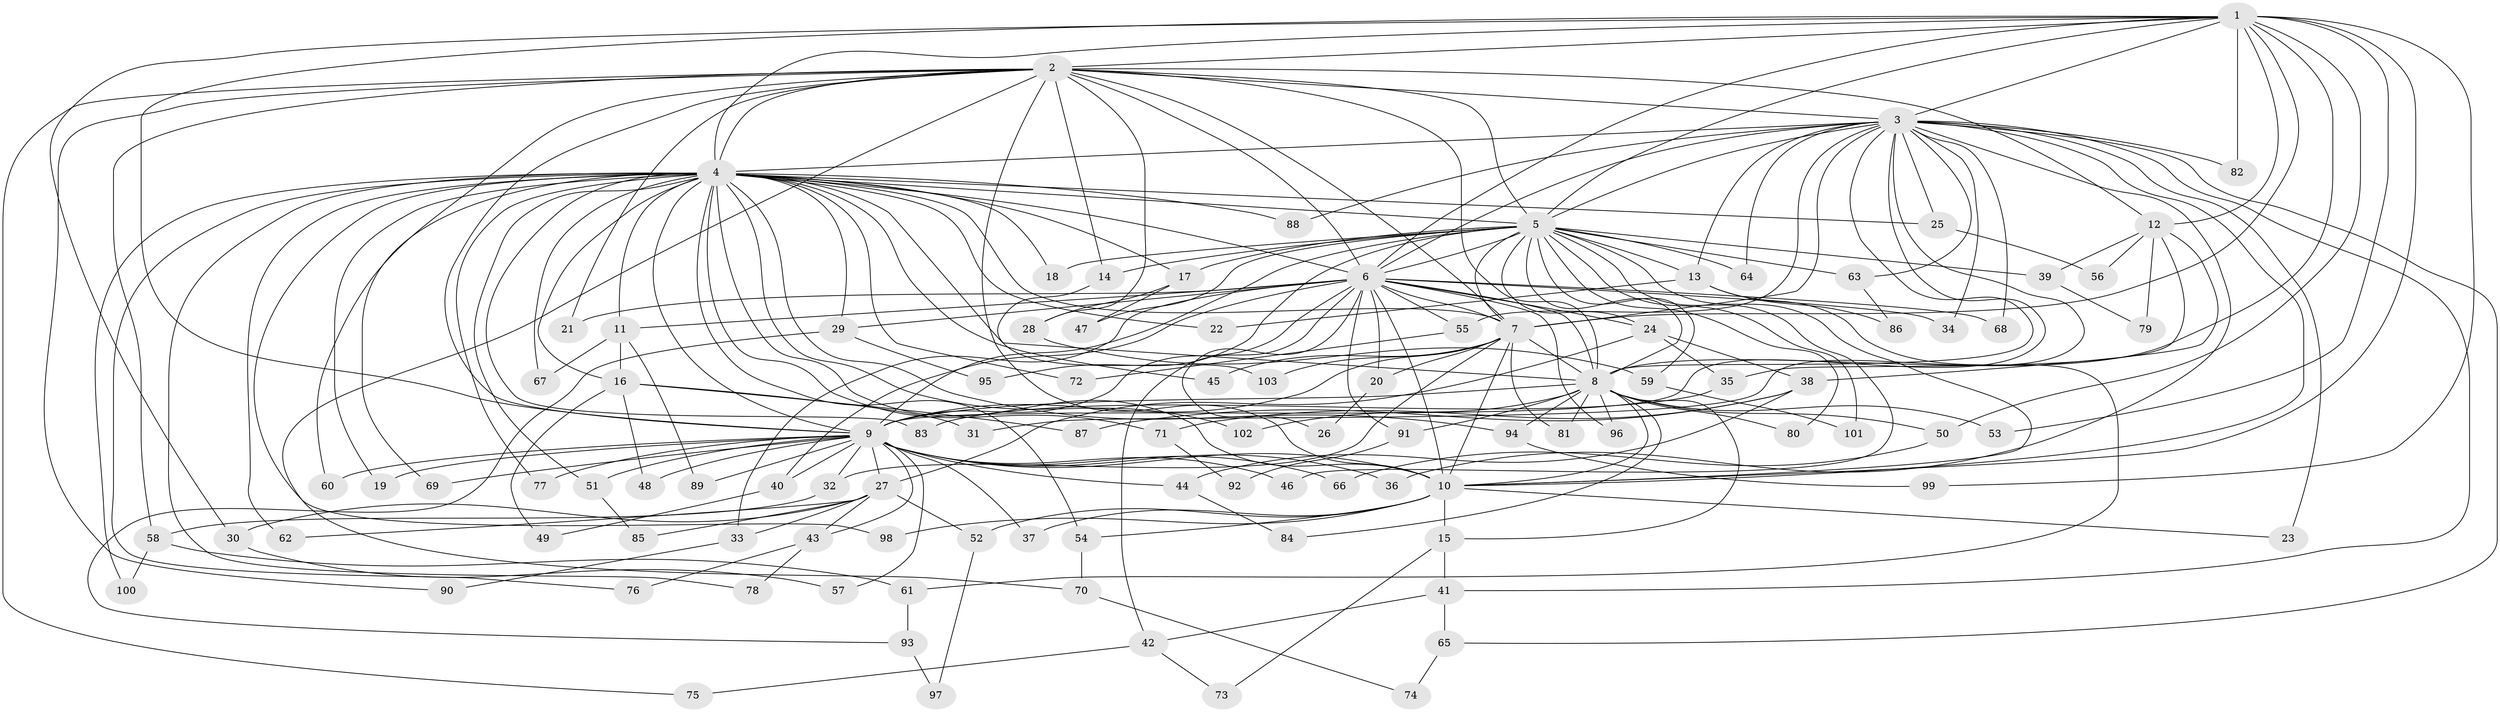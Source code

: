 // coarse degree distribution, {18: 0.02631578947368421, 21: 0.013157894736842105, 30: 0.013157894736842105, 19: 0.013157894736842105, 20: 0.013157894736842105, 17: 0.013157894736842105, 24: 0.013157894736842105, 13: 0.013157894736842105, 5: 0.07894736842105263, 6: 0.02631578947368421, 3: 0.25, 4: 0.06578947368421052, 2: 0.4342105263157895, 1: 0.013157894736842105, 8: 0.013157894736842105}
// Generated by graph-tools (version 1.1) at 2025/23/03/03/25 07:23:45]
// undirected, 103 vertices, 231 edges
graph export_dot {
graph [start="1"]
  node [color=gray90,style=filled];
  1;
  2;
  3;
  4;
  5;
  6;
  7;
  8;
  9;
  10;
  11;
  12;
  13;
  14;
  15;
  16;
  17;
  18;
  19;
  20;
  21;
  22;
  23;
  24;
  25;
  26;
  27;
  28;
  29;
  30;
  31;
  32;
  33;
  34;
  35;
  36;
  37;
  38;
  39;
  40;
  41;
  42;
  43;
  44;
  45;
  46;
  47;
  48;
  49;
  50;
  51;
  52;
  53;
  54;
  55;
  56;
  57;
  58;
  59;
  60;
  61;
  62;
  63;
  64;
  65;
  66;
  67;
  68;
  69;
  70;
  71;
  72;
  73;
  74;
  75;
  76;
  77;
  78;
  79;
  80;
  81;
  82;
  83;
  84;
  85;
  86;
  87;
  88;
  89;
  90;
  91;
  92;
  93;
  94;
  95;
  96;
  97;
  98;
  99;
  100;
  101;
  102;
  103;
  1 -- 2;
  1 -- 3;
  1 -- 4;
  1 -- 5;
  1 -- 6;
  1 -- 7;
  1 -- 8;
  1 -- 9;
  1 -- 10;
  1 -- 12;
  1 -- 30;
  1 -- 50;
  1 -- 53;
  1 -- 82;
  1 -- 99;
  2 -- 3;
  2 -- 4;
  2 -- 5;
  2 -- 6;
  2 -- 7;
  2 -- 8;
  2 -- 9;
  2 -- 10;
  2 -- 12;
  2 -- 14;
  2 -- 21;
  2 -- 28;
  2 -- 58;
  2 -- 60;
  2 -- 70;
  2 -- 75;
  2 -- 90;
  3 -- 4;
  3 -- 5;
  3 -- 6;
  3 -- 7;
  3 -- 8;
  3 -- 9;
  3 -- 10;
  3 -- 13;
  3 -- 23;
  3 -- 25;
  3 -- 31;
  3 -- 34;
  3 -- 36;
  3 -- 41;
  3 -- 55;
  3 -- 63;
  3 -- 64;
  3 -- 65;
  3 -- 68;
  3 -- 82;
  3 -- 88;
  4 -- 5;
  4 -- 6;
  4 -- 7;
  4 -- 8;
  4 -- 9;
  4 -- 10;
  4 -- 11;
  4 -- 16;
  4 -- 17;
  4 -- 18;
  4 -- 19;
  4 -- 22;
  4 -- 25;
  4 -- 29;
  4 -- 45;
  4 -- 51;
  4 -- 54;
  4 -- 62;
  4 -- 67;
  4 -- 69;
  4 -- 71;
  4 -- 72;
  4 -- 76;
  4 -- 77;
  4 -- 78;
  4 -- 83;
  4 -- 88;
  4 -- 94;
  4 -- 98;
  4 -- 100;
  4 -- 102;
  5 -- 6;
  5 -- 7;
  5 -- 8;
  5 -- 9;
  5 -- 10;
  5 -- 13;
  5 -- 14;
  5 -- 17;
  5 -- 18;
  5 -- 24;
  5 -- 39;
  5 -- 46;
  5 -- 47;
  5 -- 59;
  5 -- 63;
  5 -- 64;
  5 -- 80;
  5 -- 95;
  5 -- 101;
  6 -- 7;
  6 -- 8;
  6 -- 9;
  6 -- 10;
  6 -- 11;
  6 -- 20;
  6 -- 21;
  6 -- 24;
  6 -- 26;
  6 -- 29;
  6 -- 33;
  6 -- 34;
  6 -- 40;
  6 -- 42;
  6 -- 55;
  6 -- 68;
  6 -- 91;
  6 -- 96;
  7 -- 8;
  7 -- 9;
  7 -- 10;
  7 -- 20;
  7 -- 32;
  7 -- 45;
  7 -- 81;
  7 -- 103;
  8 -- 9;
  8 -- 10;
  8 -- 15;
  8 -- 50;
  8 -- 53;
  8 -- 80;
  8 -- 81;
  8 -- 84;
  8 -- 91;
  8 -- 94;
  8 -- 96;
  8 -- 102;
  9 -- 10;
  9 -- 19;
  9 -- 27;
  9 -- 32;
  9 -- 36;
  9 -- 37;
  9 -- 40;
  9 -- 43;
  9 -- 44;
  9 -- 46;
  9 -- 48;
  9 -- 51;
  9 -- 57;
  9 -- 60;
  9 -- 66;
  9 -- 69;
  9 -- 77;
  9 -- 89;
  10 -- 15;
  10 -- 23;
  10 -- 37;
  10 -- 52;
  10 -- 54;
  10 -- 98;
  11 -- 16;
  11 -- 67;
  11 -- 89;
  12 -- 35;
  12 -- 38;
  12 -- 39;
  12 -- 56;
  12 -- 79;
  13 -- 22;
  13 -- 61;
  13 -- 86;
  14 -- 103;
  15 -- 41;
  15 -- 73;
  16 -- 31;
  16 -- 48;
  16 -- 49;
  16 -- 87;
  17 -- 28;
  17 -- 47;
  20 -- 26;
  24 -- 27;
  24 -- 35;
  24 -- 38;
  25 -- 56;
  27 -- 30;
  27 -- 33;
  27 -- 43;
  27 -- 52;
  27 -- 62;
  27 -- 85;
  28 -- 59;
  29 -- 93;
  29 -- 95;
  30 -- 57;
  32 -- 58;
  33 -- 90;
  35 -- 83;
  38 -- 44;
  38 -- 71;
  38 -- 87;
  39 -- 79;
  40 -- 49;
  41 -- 42;
  41 -- 65;
  42 -- 73;
  42 -- 75;
  43 -- 76;
  43 -- 78;
  44 -- 84;
  50 -- 66;
  51 -- 85;
  52 -- 97;
  54 -- 70;
  55 -- 72;
  58 -- 61;
  58 -- 100;
  59 -- 101;
  61 -- 93;
  63 -- 86;
  65 -- 74;
  70 -- 74;
  71 -- 92;
  91 -- 92;
  93 -- 97;
  94 -- 99;
}
